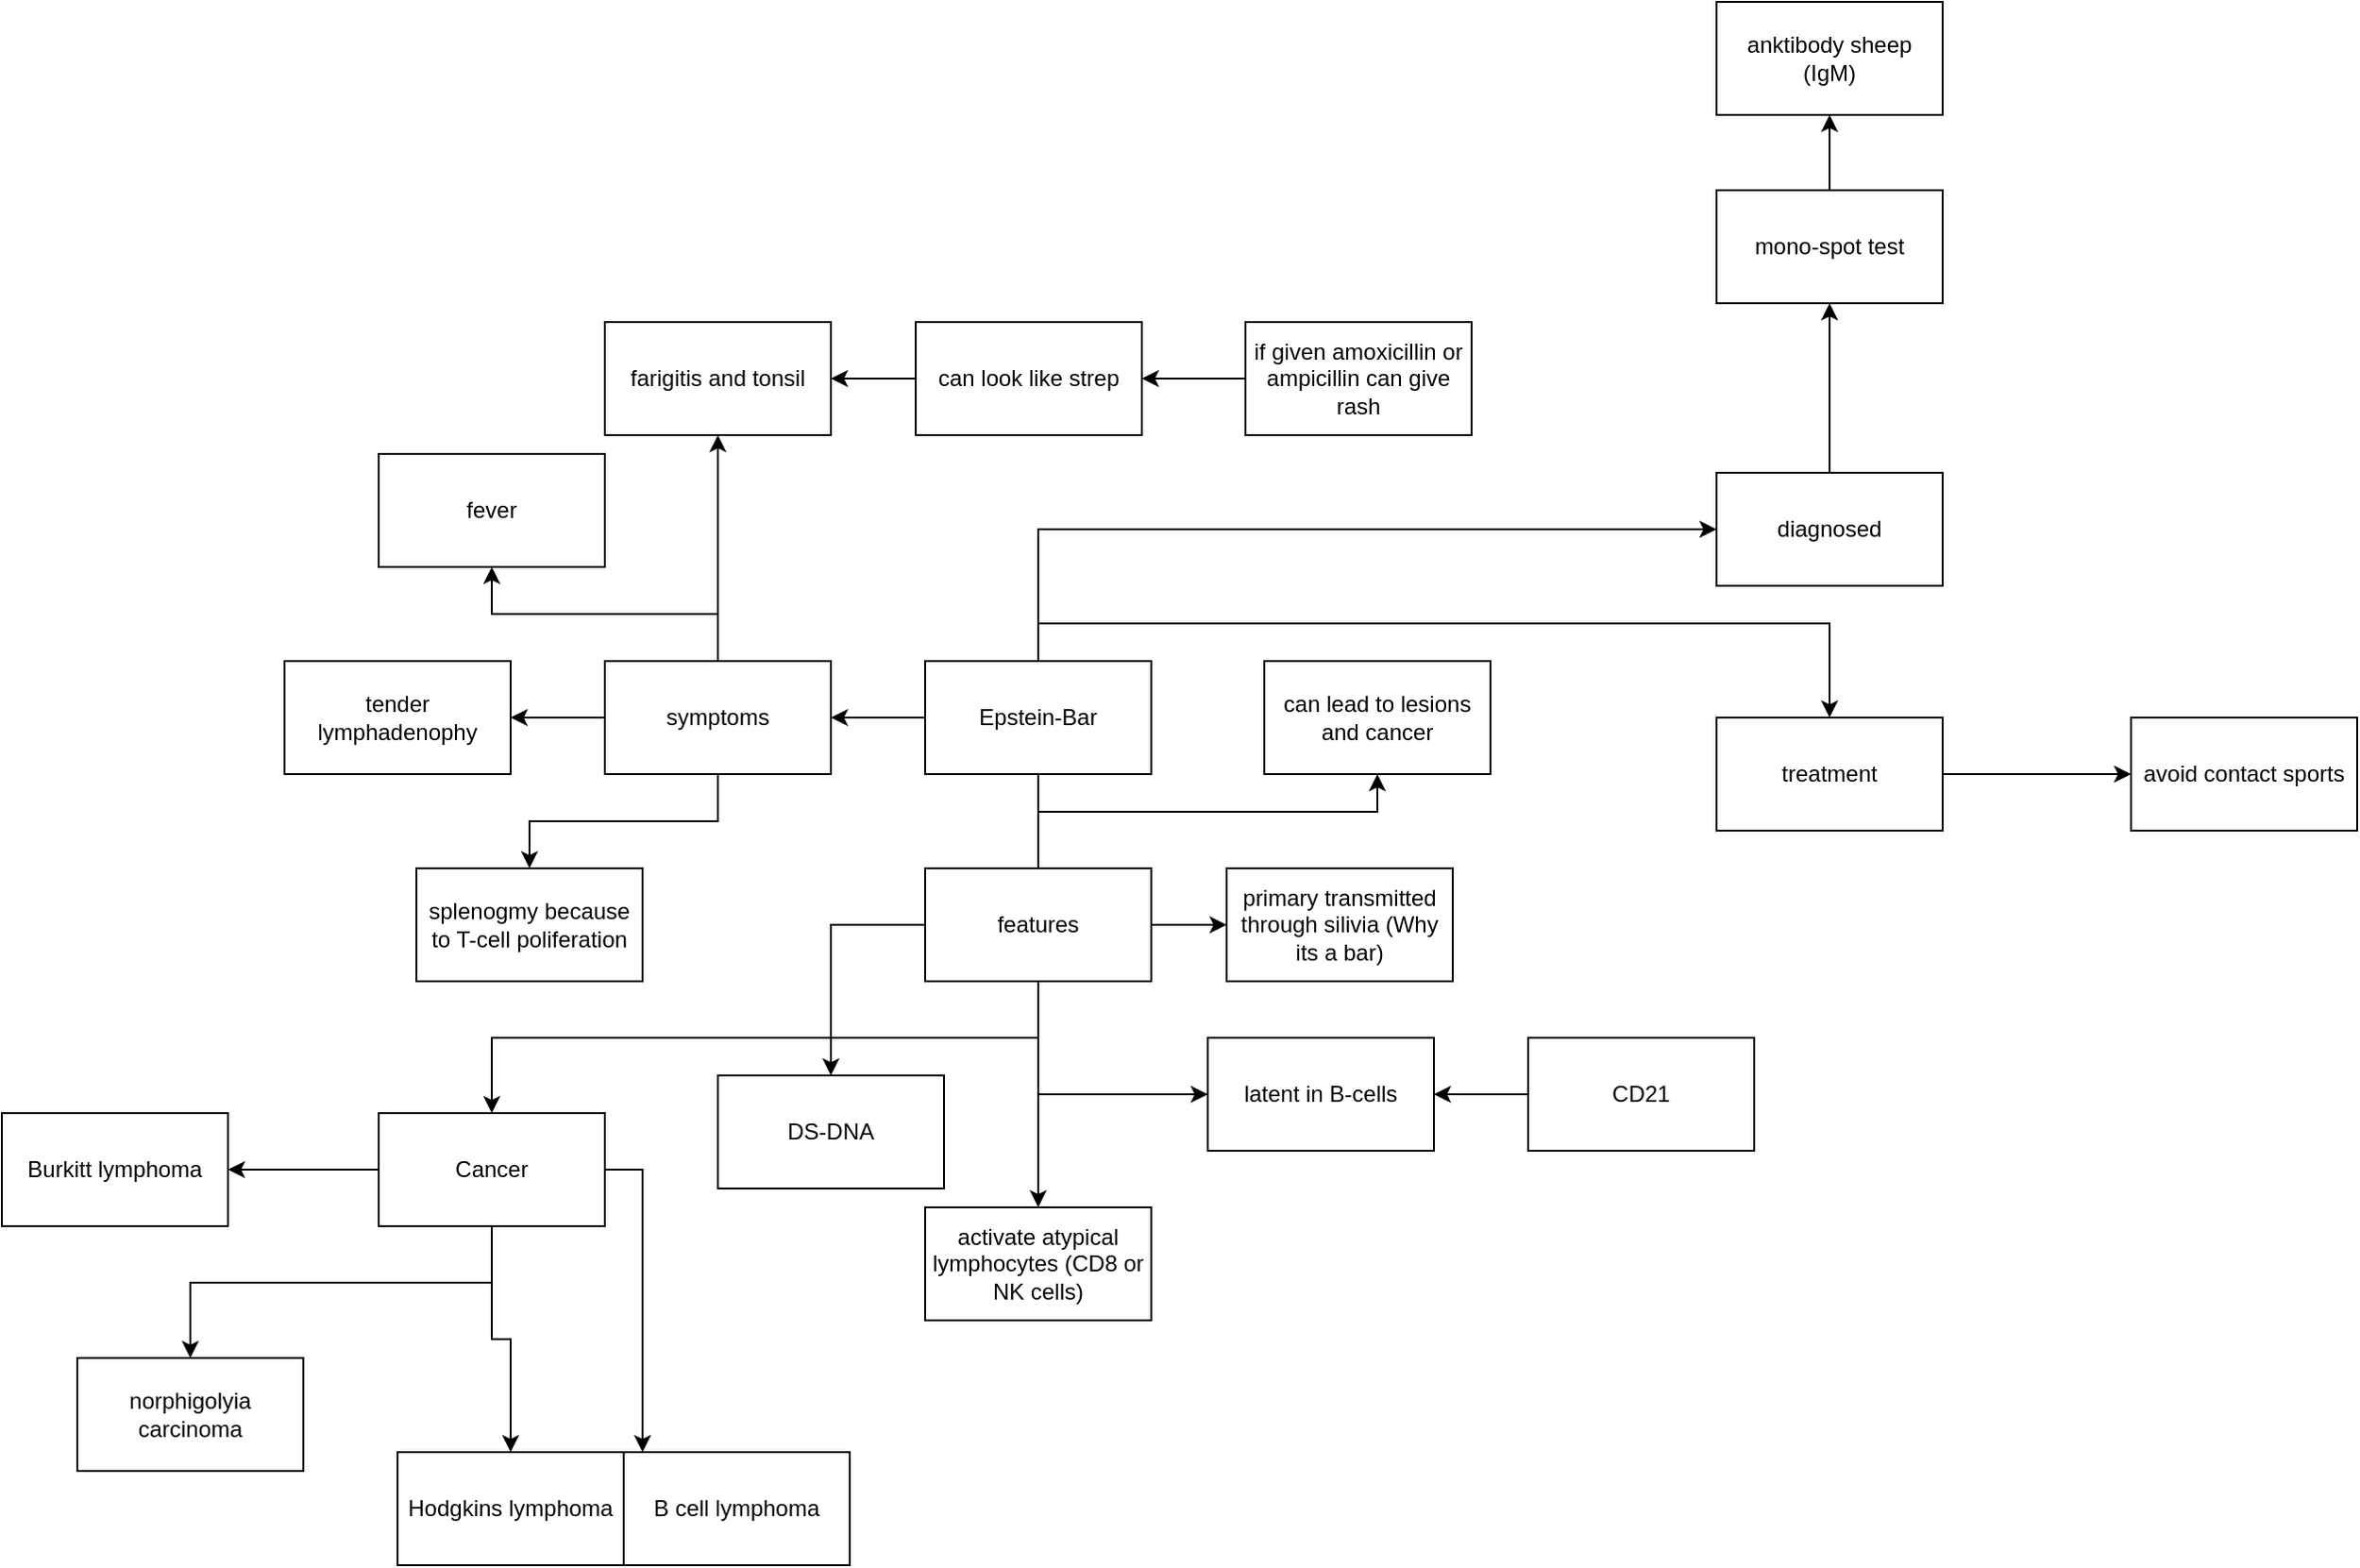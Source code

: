 <mxfile version="28.1.2">
  <diagram name="Page-1" id="R1TpSrPawlx6LNTAuf0q">
    <mxGraphModel dx="2995" dy="981" grid="1" gridSize="10" guides="1" tooltips="1" connect="1" arrows="1" fold="1" page="1" pageScale="1" pageWidth="850" pageHeight="1100" math="0" shadow="0">
      <root>
        <mxCell id="0" />
        <mxCell id="1" parent="0" />
        <mxCell id="XXAWVIzxebxRidep6ilf-3" value="" style="edgeStyle=orthogonalEdgeStyle;rounded=0;orthogonalLoop=1;jettySize=auto;html=1;" edge="1" parent="1" source="XXAWVIzxebxRidep6ilf-1" target="XXAWVIzxebxRidep6ilf-2">
          <mxGeometry relative="1" as="geometry" />
        </mxCell>
        <mxCell id="XXAWVIzxebxRidep6ilf-5" value="" style="edgeStyle=orthogonalEdgeStyle;rounded=0;orthogonalLoop=1;jettySize=auto;html=1;exitX=1;exitY=0.5;exitDx=0;exitDy=0;" edge="1" parent="1" source="XXAWVIzxebxRidep6ilf-12" target="XXAWVIzxebxRidep6ilf-4">
          <mxGeometry relative="1" as="geometry" />
        </mxCell>
        <mxCell id="XXAWVIzxebxRidep6ilf-7" value="" style="edgeStyle=orthogonalEdgeStyle;rounded=0;orthogonalLoop=1;jettySize=auto;html=1;" edge="1" parent="1" source="XXAWVIzxebxRidep6ilf-1" target="XXAWVIzxebxRidep6ilf-6">
          <mxGeometry relative="1" as="geometry" />
        </mxCell>
        <mxCell id="XXAWVIzxebxRidep6ilf-41" style="edgeStyle=orthogonalEdgeStyle;rounded=0;orthogonalLoop=1;jettySize=auto;html=1;entryX=0;entryY=0.5;entryDx=0;entryDy=0;" edge="1" parent="1" source="XXAWVIzxebxRidep6ilf-1" target="XXAWVIzxebxRidep6ilf-40">
          <mxGeometry relative="1" as="geometry">
            <Array as="points">
              <mxPoint x="430" y="320" />
            </Array>
          </mxGeometry>
        </mxCell>
        <mxCell id="XXAWVIzxebxRidep6ilf-47" style="edgeStyle=orthogonalEdgeStyle;rounded=0;orthogonalLoop=1;jettySize=auto;html=1;entryX=0.5;entryY=0;entryDx=0;entryDy=0;" edge="1" parent="1" source="XXAWVIzxebxRidep6ilf-1" target="XXAWVIzxebxRidep6ilf-46">
          <mxGeometry relative="1" as="geometry">
            <Array as="points">
              <mxPoint x="430" y="370" />
              <mxPoint x="850" y="370" />
            </Array>
          </mxGeometry>
        </mxCell>
        <mxCell id="XXAWVIzxebxRidep6ilf-1" value="Epstein-Bar" style="rounded=0;whiteSpace=wrap;html=1;" vertex="1" parent="1">
          <mxGeometry x="370" y="390" width="120" height="60" as="geometry" />
        </mxCell>
        <mxCell id="XXAWVIzxebxRidep6ilf-2" value="DS-DNA" style="rounded=0;whiteSpace=wrap;html=1;" vertex="1" parent="1">
          <mxGeometry x="260" y="610" width="120" height="60" as="geometry" />
        </mxCell>
        <mxCell id="XXAWVIzxebxRidep6ilf-4" value="primary transmitted through silivia (Why its a bar)" style="rounded=0;whiteSpace=wrap;html=1;" vertex="1" parent="1">
          <mxGeometry x="530" y="500" width="120" height="60" as="geometry" />
        </mxCell>
        <mxCell id="XXAWVIzxebxRidep6ilf-9" value="" style="edgeStyle=orthogonalEdgeStyle;rounded=0;orthogonalLoop=1;jettySize=auto;html=1;" edge="1" parent="1" source="XXAWVIzxebxRidep6ilf-6" target="XXAWVIzxebxRidep6ilf-8">
          <mxGeometry relative="1" as="geometry" />
        </mxCell>
        <mxCell id="XXAWVIzxebxRidep6ilf-11" value="" style="edgeStyle=orthogonalEdgeStyle;rounded=0;orthogonalLoop=1;jettySize=auto;html=1;" edge="1" parent="1" source="XXAWVIzxebxRidep6ilf-6" target="XXAWVIzxebxRidep6ilf-10">
          <mxGeometry relative="1" as="geometry" />
        </mxCell>
        <mxCell id="XXAWVIzxebxRidep6ilf-17" style="edgeStyle=orthogonalEdgeStyle;rounded=0;orthogonalLoop=1;jettySize=auto;html=1;" edge="1" parent="1" source="XXAWVIzxebxRidep6ilf-6" target="XXAWVIzxebxRidep6ilf-15">
          <mxGeometry relative="1" as="geometry" />
        </mxCell>
        <mxCell id="XXAWVIzxebxRidep6ilf-23" style="edgeStyle=orthogonalEdgeStyle;rounded=0;orthogonalLoop=1;jettySize=auto;html=1;" edge="1" parent="1" source="XXAWVIzxebxRidep6ilf-6" target="XXAWVIzxebxRidep6ilf-22">
          <mxGeometry relative="1" as="geometry" />
        </mxCell>
        <mxCell id="XXAWVIzxebxRidep6ilf-6" value="symptoms" style="rounded=0;whiteSpace=wrap;html=1;" vertex="1" parent="1">
          <mxGeometry x="200" y="390" width="120" height="60" as="geometry" />
        </mxCell>
        <mxCell id="XXAWVIzxebxRidep6ilf-8" value="fever" style="rounded=0;whiteSpace=wrap;html=1;" vertex="1" parent="1">
          <mxGeometry x="80" y="280" width="120" height="60" as="geometry" />
        </mxCell>
        <mxCell id="XXAWVIzxebxRidep6ilf-10" value="tender lymphadenophy" style="rounded=0;whiteSpace=wrap;html=1;" vertex="1" parent="1">
          <mxGeometry x="30" y="390" width="120" height="60" as="geometry" />
        </mxCell>
        <mxCell id="XXAWVIzxebxRidep6ilf-14" value="" style="edgeStyle=orthogonalEdgeStyle;rounded=0;orthogonalLoop=1;jettySize=auto;html=1;" edge="1" parent="1" source="XXAWVIzxebxRidep6ilf-12" target="XXAWVIzxebxRidep6ilf-13">
          <mxGeometry relative="1" as="geometry" />
        </mxCell>
        <mxCell id="XXAWVIzxebxRidep6ilf-19" style="edgeStyle=orthogonalEdgeStyle;rounded=0;orthogonalLoop=1;jettySize=auto;html=1;entryX=0;entryY=0.5;entryDx=0;entryDy=0;" edge="1" parent="1" source="XXAWVIzxebxRidep6ilf-12" target="XXAWVIzxebxRidep6ilf-18">
          <mxGeometry relative="1" as="geometry">
            <Array as="points">
              <mxPoint x="430" y="620" />
            </Array>
          </mxGeometry>
        </mxCell>
        <mxCell id="XXAWVIzxebxRidep6ilf-29" style="edgeStyle=orthogonalEdgeStyle;rounded=0;orthogonalLoop=1;jettySize=auto;html=1;entryX=0.5;entryY=0;entryDx=0;entryDy=0;" edge="1" parent="1" source="XXAWVIzxebxRidep6ilf-12" target="XXAWVIzxebxRidep6ilf-28">
          <mxGeometry relative="1" as="geometry">
            <Array as="points">
              <mxPoint x="430" y="590" />
              <mxPoint x="140" y="590" />
            </Array>
          </mxGeometry>
        </mxCell>
        <mxCell id="XXAWVIzxebxRidep6ilf-39" style="edgeStyle=orthogonalEdgeStyle;rounded=0;orthogonalLoop=1;jettySize=auto;html=1;" edge="1" parent="1" source="XXAWVIzxebxRidep6ilf-12" target="XXAWVIzxebxRidep6ilf-38">
          <mxGeometry relative="1" as="geometry">
            <Array as="points">
              <mxPoint x="430" y="470" />
              <mxPoint x="610" y="470" />
            </Array>
          </mxGeometry>
        </mxCell>
        <mxCell id="XXAWVIzxebxRidep6ilf-12" value="features" style="rounded=0;whiteSpace=wrap;html=1;" vertex="1" parent="1">
          <mxGeometry x="370" y="500" width="120" height="60" as="geometry" />
        </mxCell>
        <mxCell id="XXAWVIzxebxRidep6ilf-13" value="activate atypical lymphocytes (CD8 or NK cells)" style="rounded=0;whiteSpace=wrap;html=1;" vertex="1" parent="1">
          <mxGeometry x="370" y="680" width="120" height="60" as="geometry" />
        </mxCell>
        <mxCell id="XXAWVIzxebxRidep6ilf-15" value="splenogmy because to T-cell poliferation" style="rounded=0;whiteSpace=wrap;html=1;" vertex="1" parent="1">
          <mxGeometry x="100" y="500" width="120" height="60" as="geometry" />
        </mxCell>
        <mxCell id="XXAWVIzxebxRidep6ilf-18" value="&lt;div&gt;latent in B-cells&lt;/div&gt;" style="rounded=0;whiteSpace=wrap;html=1;" vertex="1" parent="1">
          <mxGeometry x="520" y="590" width="120" height="60" as="geometry" />
        </mxCell>
        <mxCell id="XXAWVIzxebxRidep6ilf-21" value="" style="edgeStyle=orthogonalEdgeStyle;rounded=0;orthogonalLoop=1;jettySize=auto;html=1;" edge="1" parent="1" source="XXAWVIzxebxRidep6ilf-20" target="XXAWVIzxebxRidep6ilf-18">
          <mxGeometry relative="1" as="geometry" />
        </mxCell>
        <mxCell id="XXAWVIzxebxRidep6ilf-20" value="CD21" style="rounded=0;whiteSpace=wrap;html=1;" vertex="1" parent="1">
          <mxGeometry x="690" y="590" width="120" height="60" as="geometry" />
        </mxCell>
        <mxCell id="XXAWVIzxebxRidep6ilf-22" value="farigitis and tonsil" style="rounded=0;whiteSpace=wrap;html=1;" vertex="1" parent="1">
          <mxGeometry x="200" y="210" width="120" height="60" as="geometry" />
        </mxCell>
        <mxCell id="XXAWVIzxebxRidep6ilf-25" style="edgeStyle=orthogonalEdgeStyle;rounded=0;orthogonalLoop=1;jettySize=auto;html=1;" edge="1" parent="1" source="XXAWVIzxebxRidep6ilf-24" target="XXAWVIzxebxRidep6ilf-22">
          <mxGeometry relative="1" as="geometry" />
        </mxCell>
        <mxCell id="XXAWVIzxebxRidep6ilf-24" value="can look like strep" style="rounded=0;whiteSpace=wrap;html=1;" vertex="1" parent="1">
          <mxGeometry x="365" y="210" width="120" height="60" as="geometry" />
        </mxCell>
        <mxCell id="XXAWVIzxebxRidep6ilf-27" value="" style="edgeStyle=orthogonalEdgeStyle;rounded=0;orthogonalLoop=1;jettySize=auto;html=1;" edge="1" parent="1" source="XXAWVIzxebxRidep6ilf-26" target="XXAWVIzxebxRidep6ilf-24">
          <mxGeometry relative="1" as="geometry" />
        </mxCell>
        <mxCell id="XXAWVIzxebxRidep6ilf-26" value="if given amoxicillin or ampicillin can give rash" style="rounded=0;whiteSpace=wrap;html=1;" vertex="1" parent="1">
          <mxGeometry x="540" y="210" width="120" height="60" as="geometry" />
        </mxCell>
        <mxCell id="XXAWVIzxebxRidep6ilf-31" value="" style="edgeStyle=orthogonalEdgeStyle;rounded=0;orthogonalLoop=1;jettySize=auto;html=1;" edge="1" parent="1" source="XXAWVIzxebxRidep6ilf-28" target="XXAWVIzxebxRidep6ilf-30">
          <mxGeometry relative="1" as="geometry">
            <Array as="points">
              <mxPoint x="220" y="660" />
            </Array>
          </mxGeometry>
        </mxCell>
        <mxCell id="XXAWVIzxebxRidep6ilf-33" style="edgeStyle=orthogonalEdgeStyle;rounded=0;orthogonalLoop=1;jettySize=auto;html=1;entryX=0.5;entryY=0;entryDx=0;entryDy=0;" edge="1" parent="1" source="XXAWVIzxebxRidep6ilf-28" target="XXAWVIzxebxRidep6ilf-32">
          <mxGeometry relative="1" as="geometry" />
        </mxCell>
        <mxCell id="XXAWVIzxebxRidep6ilf-35" value="" style="edgeStyle=orthogonalEdgeStyle;rounded=0;orthogonalLoop=1;jettySize=auto;html=1;" edge="1" parent="1" source="XXAWVIzxebxRidep6ilf-28" target="XXAWVIzxebxRidep6ilf-34">
          <mxGeometry relative="1" as="geometry" />
        </mxCell>
        <mxCell id="XXAWVIzxebxRidep6ilf-37" style="edgeStyle=orthogonalEdgeStyle;rounded=0;orthogonalLoop=1;jettySize=auto;html=1;" edge="1" parent="1" source="XXAWVIzxebxRidep6ilf-28" target="XXAWVIzxebxRidep6ilf-36">
          <mxGeometry relative="1" as="geometry">
            <Array as="points">
              <mxPoint x="140" y="720" />
              <mxPoint x="-20" y="720" />
            </Array>
          </mxGeometry>
        </mxCell>
        <mxCell id="XXAWVIzxebxRidep6ilf-28" value="Cancer" style="rounded=0;whiteSpace=wrap;html=1;" vertex="1" parent="1">
          <mxGeometry x="80" y="630" width="120" height="60" as="geometry" />
        </mxCell>
        <mxCell id="XXAWVIzxebxRidep6ilf-30" value="B cell lymphoma" style="rounded=0;whiteSpace=wrap;html=1;" vertex="1" parent="1">
          <mxGeometry x="210" y="810" width="120" height="60" as="geometry" />
        </mxCell>
        <mxCell id="XXAWVIzxebxRidep6ilf-32" value="Hodgkins lymphoma" style="rounded=0;whiteSpace=wrap;html=1;" vertex="1" parent="1">
          <mxGeometry x="90" y="810" width="120" height="60" as="geometry" />
        </mxCell>
        <mxCell id="XXAWVIzxebxRidep6ilf-34" value="Burkitt lymphoma" style="rounded=0;whiteSpace=wrap;html=1;" vertex="1" parent="1">
          <mxGeometry x="-120" y="630" width="120" height="60" as="geometry" />
        </mxCell>
        <mxCell id="XXAWVIzxebxRidep6ilf-36" value="norphigolyia carcinoma" style="rounded=0;whiteSpace=wrap;html=1;" vertex="1" parent="1">
          <mxGeometry x="-80" y="760" width="120" height="60" as="geometry" />
        </mxCell>
        <mxCell id="XXAWVIzxebxRidep6ilf-38" value="can lead to lesions and cancer" style="rounded=0;whiteSpace=wrap;html=1;" vertex="1" parent="1">
          <mxGeometry x="550" y="390" width="120" height="60" as="geometry" />
        </mxCell>
        <mxCell id="XXAWVIzxebxRidep6ilf-43" value="" style="edgeStyle=orthogonalEdgeStyle;rounded=0;orthogonalLoop=1;jettySize=auto;html=1;" edge="1" parent="1" source="XXAWVIzxebxRidep6ilf-40" target="XXAWVIzxebxRidep6ilf-42">
          <mxGeometry relative="1" as="geometry" />
        </mxCell>
        <mxCell id="XXAWVIzxebxRidep6ilf-40" value="diagnosed" style="rounded=0;whiteSpace=wrap;html=1;" vertex="1" parent="1">
          <mxGeometry x="790" y="290" width="120" height="60" as="geometry" />
        </mxCell>
        <mxCell id="XXAWVIzxebxRidep6ilf-45" value="" style="edgeStyle=orthogonalEdgeStyle;rounded=0;orthogonalLoop=1;jettySize=auto;html=1;" edge="1" parent="1" source="XXAWVIzxebxRidep6ilf-42" target="XXAWVIzxebxRidep6ilf-44">
          <mxGeometry relative="1" as="geometry" />
        </mxCell>
        <mxCell id="XXAWVIzxebxRidep6ilf-42" value="mono-spot test" style="rounded=0;whiteSpace=wrap;html=1;" vertex="1" parent="1">
          <mxGeometry x="790" y="140" width="120" height="60" as="geometry" />
        </mxCell>
        <mxCell id="XXAWVIzxebxRidep6ilf-44" value="anktibody sheep (IgM)" style="rounded=0;whiteSpace=wrap;html=1;" vertex="1" parent="1">
          <mxGeometry x="790" y="40" width="120" height="60" as="geometry" />
        </mxCell>
        <mxCell id="XXAWVIzxebxRidep6ilf-49" value="" style="edgeStyle=orthogonalEdgeStyle;rounded=0;orthogonalLoop=1;jettySize=auto;html=1;" edge="1" parent="1" source="XXAWVIzxebxRidep6ilf-46" target="XXAWVIzxebxRidep6ilf-48">
          <mxGeometry relative="1" as="geometry" />
        </mxCell>
        <mxCell id="XXAWVIzxebxRidep6ilf-46" value="treatment" style="rounded=0;whiteSpace=wrap;html=1;" vertex="1" parent="1">
          <mxGeometry x="790" y="420" width="120" height="60" as="geometry" />
        </mxCell>
        <mxCell id="XXAWVIzxebxRidep6ilf-48" value="avoid contact sports" style="rounded=0;whiteSpace=wrap;html=1;" vertex="1" parent="1">
          <mxGeometry x="1010" y="420" width="120" height="60" as="geometry" />
        </mxCell>
      </root>
    </mxGraphModel>
  </diagram>
</mxfile>
